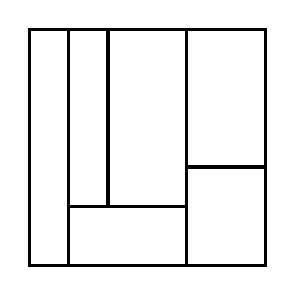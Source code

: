 \begin{tikzpicture}[very thick, scale=.5]
    \draw (0,0) rectangle (1,6);
    \draw (1,3/2) rectangle (2,6);
    \draw (2,3/2) rectangle (4,6);
    \draw (1,0) rectangle (4,3/2);
    \draw (4,5/2) rectangle (6,6);
    \draw (4,0) rectangle (6,5/2);
\end{tikzpicture}
